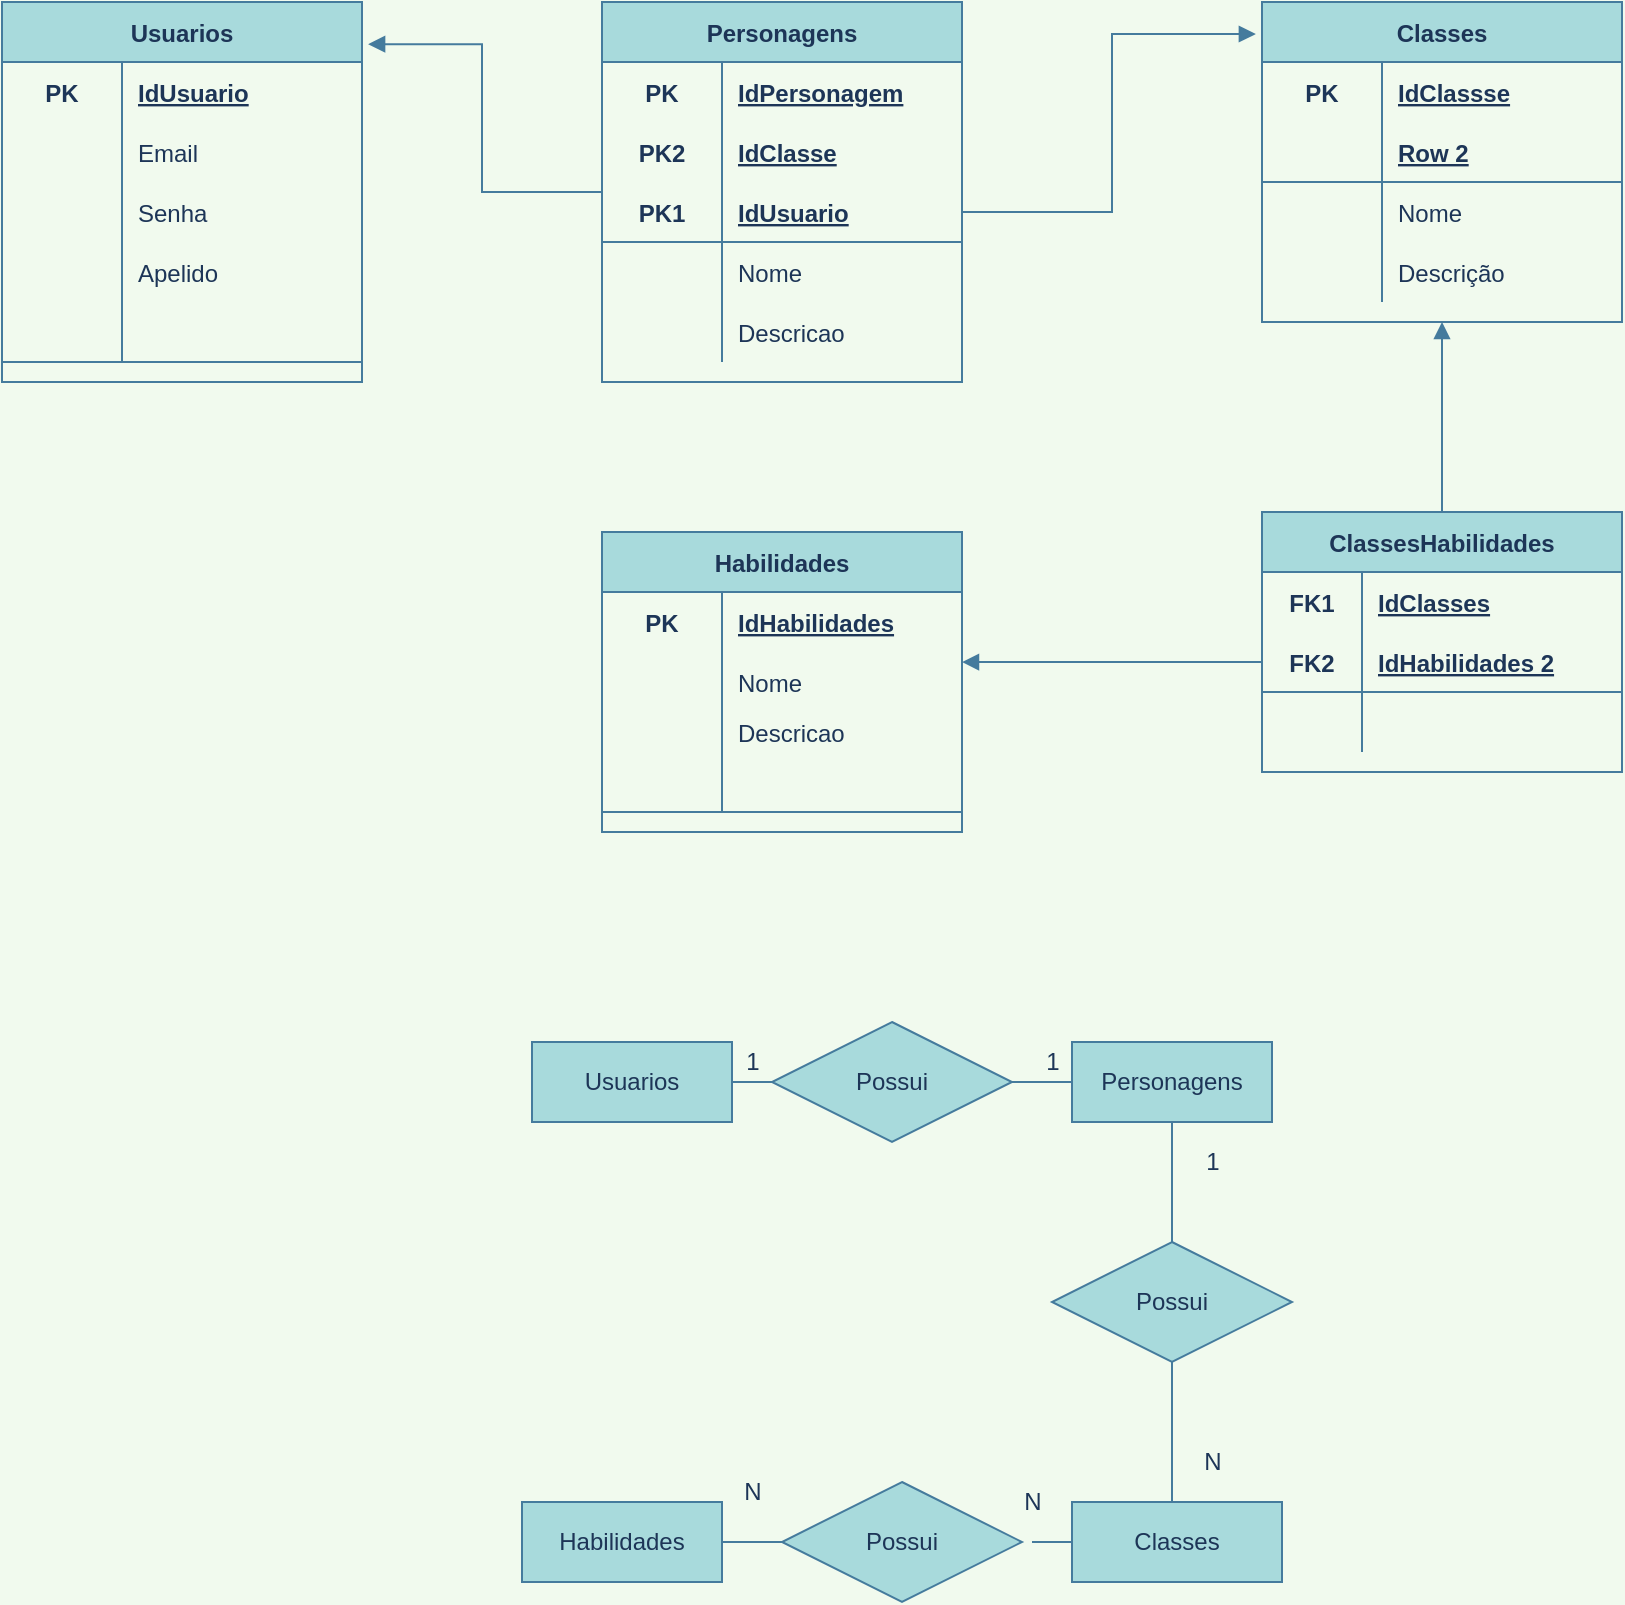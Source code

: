 <mxfile version="20.2.3" type="github">
  <diagram id="zzrO3UQaVjI2H6yLSVNv" name="Página-1">
    <mxGraphModel dx="3303" dy="10278" grid="1" gridSize="10" guides="1" tooltips="1" connect="1" arrows="1" fold="1" page="1" pageScale="1" pageWidth="827" pageHeight="1169" background="#F1FAEE" math="0" shadow="0">
      <root>
        <mxCell id="0" />
        <mxCell id="1" parent="0" />
        <mxCell id="WOsxEUsU1IN_KGfRlJ2I-1" value="Usuarios" style="shape=table;startSize=30;container=1;collapsible=1;childLayout=tableLayout;fixedRows=1;rowLines=0;fontStyle=1;align=center;resizeLast=1;fillColor=#A8DADC;strokeColor=#457B9D;fontColor=#1D3557;" vertex="1" parent="1">
          <mxGeometry x="-1330" y="-8450" width="180" height="190" as="geometry" />
        </mxCell>
        <mxCell id="WOsxEUsU1IN_KGfRlJ2I-2" value="" style="shape=tableRow;horizontal=0;startSize=0;swimlaneHead=0;swimlaneBody=0;fillColor=none;collapsible=0;dropTarget=0;points=[[0,0.5],[1,0.5]];portConstraint=eastwest;top=0;left=0;right=0;bottom=0;strokeColor=#457B9D;fontColor=#1D3557;" vertex="1" parent="WOsxEUsU1IN_KGfRlJ2I-1">
          <mxGeometry y="30" width="180" height="30" as="geometry" />
        </mxCell>
        <mxCell id="WOsxEUsU1IN_KGfRlJ2I-3" value="PK" style="shape=partialRectangle;connectable=0;fillColor=none;top=0;left=0;bottom=0;right=0;fontStyle=1;overflow=hidden;strokeColor=#457B9D;fontColor=#1D3557;" vertex="1" parent="WOsxEUsU1IN_KGfRlJ2I-2">
          <mxGeometry width="60" height="30" as="geometry">
            <mxRectangle width="60" height="30" as="alternateBounds" />
          </mxGeometry>
        </mxCell>
        <mxCell id="WOsxEUsU1IN_KGfRlJ2I-4" value="IdUsuario" style="shape=partialRectangle;connectable=0;fillColor=none;top=0;left=0;bottom=0;right=0;align=left;spacingLeft=6;fontStyle=5;overflow=hidden;strokeColor=#457B9D;fontColor=#1D3557;" vertex="1" parent="WOsxEUsU1IN_KGfRlJ2I-2">
          <mxGeometry x="60" width="120" height="30" as="geometry">
            <mxRectangle width="120" height="30" as="alternateBounds" />
          </mxGeometry>
        </mxCell>
        <mxCell id="WOsxEUsU1IN_KGfRlJ2I-8" value="" style="shape=tableRow;horizontal=0;startSize=0;swimlaneHead=0;swimlaneBody=0;fillColor=none;collapsible=0;dropTarget=0;points=[[0,0.5],[1,0.5]];portConstraint=eastwest;top=0;left=0;right=0;bottom=0;strokeColor=#457B9D;fontColor=#1D3557;" vertex="1" parent="WOsxEUsU1IN_KGfRlJ2I-1">
          <mxGeometry y="60" width="180" height="30" as="geometry" />
        </mxCell>
        <mxCell id="WOsxEUsU1IN_KGfRlJ2I-9" value="" style="shape=partialRectangle;connectable=0;fillColor=none;top=0;left=0;bottom=0;right=0;editable=1;overflow=hidden;strokeColor=#457B9D;fontColor=#1D3557;" vertex="1" parent="WOsxEUsU1IN_KGfRlJ2I-8">
          <mxGeometry width="60" height="30" as="geometry">
            <mxRectangle width="60" height="30" as="alternateBounds" />
          </mxGeometry>
        </mxCell>
        <mxCell id="WOsxEUsU1IN_KGfRlJ2I-10" value="Email" style="shape=partialRectangle;connectable=0;fillColor=none;top=0;left=0;bottom=0;right=0;align=left;spacingLeft=6;overflow=hidden;strokeColor=#457B9D;fontColor=#1D3557;" vertex="1" parent="WOsxEUsU1IN_KGfRlJ2I-8">
          <mxGeometry x="60" width="120" height="30" as="geometry">
            <mxRectangle width="120" height="30" as="alternateBounds" />
          </mxGeometry>
        </mxCell>
        <mxCell id="WOsxEUsU1IN_KGfRlJ2I-11" value="" style="shape=tableRow;horizontal=0;startSize=0;swimlaneHead=0;swimlaneBody=0;fillColor=none;collapsible=0;dropTarget=0;points=[[0,0.5],[1,0.5]];portConstraint=eastwest;top=0;left=0;right=0;bottom=0;strokeColor=#457B9D;fontColor=#1D3557;" vertex="1" parent="WOsxEUsU1IN_KGfRlJ2I-1">
          <mxGeometry y="90" width="180" height="30" as="geometry" />
        </mxCell>
        <mxCell id="WOsxEUsU1IN_KGfRlJ2I-12" value="" style="shape=partialRectangle;connectable=0;fillColor=none;top=0;left=0;bottom=0;right=0;editable=1;overflow=hidden;strokeColor=#457B9D;fontColor=#1D3557;" vertex="1" parent="WOsxEUsU1IN_KGfRlJ2I-11">
          <mxGeometry width="60" height="30" as="geometry">
            <mxRectangle width="60" height="30" as="alternateBounds" />
          </mxGeometry>
        </mxCell>
        <mxCell id="WOsxEUsU1IN_KGfRlJ2I-13" value="Senha" style="shape=partialRectangle;connectable=0;fillColor=none;top=0;left=0;bottom=0;right=0;align=left;spacingLeft=6;overflow=hidden;strokeColor=#457B9D;fontColor=#1D3557;" vertex="1" parent="WOsxEUsU1IN_KGfRlJ2I-11">
          <mxGeometry x="60" width="120" height="30" as="geometry">
            <mxRectangle width="120" height="30" as="alternateBounds" />
          </mxGeometry>
        </mxCell>
        <mxCell id="WOsxEUsU1IN_KGfRlJ2I-27" value="" style="shape=tableRow;horizontal=0;startSize=0;swimlaneHead=0;swimlaneBody=0;fillColor=none;collapsible=0;dropTarget=0;points=[[0,0.5],[1,0.5]];portConstraint=eastwest;top=0;left=0;right=0;bottom=0;strokeColor=#457B9D;fontColor=#1D3557;" vertex="1" parent="WOsxEUsU1IN_KGfRlJ2I-1">
          <mxGeometry y="120" width="180" height="30" as="geometry" />
        </mxCell>
        <mxCell id="WOsxEUsU1IN_KGfRlJ2I-28" value="" style="shape=partialRectangle;connectable=0;fillColor=none;top=0;left=0;bottom=0;right=0;editable=1;overflow=hidden;strokeColor=#457B9D;fontColor=#1D3557;" vertex="1" parent="WOsxEUsU1IN_KGfRlJ2I-27">
          <mxGeometry width="60" height="30" as="geometry">
            <mxRectangle width="60" height="30" as="alternateBounds" />
          </mxGeometry>
        </mxCell>
        <mxCell id="WOsxEUsU1IN_KGfRlJ2I-29" value="Apelido" style="shape=partialRectangle;connectable=0;fillColor=none;top=0;left=0;bottom=0;right=0;align=left;spacingLeft=6;overflow=hidden;strokeColor=#457B9D;fontColor=#1D3557;" vertex="1" parent="WOsxEUsU1IN_KGfRlJ2I-27">
          <mxGeometry x="60" width="120" height="30" as="geometry">
            <mxRectangle width="120" height="30" as="alternateBounds" />
          </mxGeometry>
        </mxCell>
        <mxCell id="WOsxEUsU1IN_KGfRlJ2I-5" value="" style="shape=tableRow;horizontal=0;startSize=0;swimlaneHead=0;swimlaneBody=0;fillColor=none;collapsible=0;dropTarget=0;points=[[0,0.5],[1,0.5]];portConstraint=eastwest;top=0;left=0;right=0;bottom=1;strokeColor=#457B9D;fontColor=#1D3557;" vertex="1" parent="WOsxEUsU1IN_KGfRlJ2I-1">
          <mxGeometry y="150" width="180" height="30" as="geometry" />
        </mxCell>
        <mxCell id="WOsxEUsU1IN_KGfRlJ2I-6" value="" style="shape=partialRectangle;connectable=0;fillColor=none;top=0;left=0;bottom=0;right=0;fontStyle=1;overflow=hidden;strokeColor=#457B9D;fontColor=#1D3557;" vertex="1" parent="WOsxEUsU1IN_KGfRlJ2I-5">
          <mxGeometry width="60" height="30" as="geometry">
            <mxRectangle width="60" height="30" as="alternateBounds" />
          </mxGeometry>
        </mxCell>
        <mxCell id="WOsxEUsU1IN_KGfRlJ2I-7" value="" style="shape=partialRectangle;connectable=0;fillColor=none;top=0;left=0;bottom=0;right=0;align=left;spacingLeft=6;fontStyle=5;overflow=hidden;strokeColor=#457B9D;fontColor=#1D3557;" vertex="1" parent="WOsxEUsU1IN_KGfRlJ2I-5">
          <mxGeometry x="60" width="120" height="30" as="geometry">
            <mxRectangle width="120" height="30" as="alternateBounds" />
          </mxGeometry>
        </mxCell>
        <mxCell id="WOsxEUsU1IN_KGfRlJ2I-119" style="edgeStyle=orthogonalEdgeStyle;rounded=0;orthogonalLoop=1;jettySize=auto;html=1;entryX=1.017;entryY=0.111;entryDx=0;entryDy=0;entryPerimeter=0;endArrow=block;endFill=1;labelBackgroundColor=#F1FAEE;strokeColor=#457B9D;fontColor=#1D3557;" edge="1" parent="1" source="WOsxEUsU1IN_KGfRlJ2I-14" target="WOsxEUsU1IN_KGfRlJ2I-1">
          <mxGeometry relative="1" as="geometry" />
        </mxCell>
        <mxCell id="WOsxEUsU1IN_KGfRlJ2I-14" value="Personagens" style="shape=table;startSize=30;container=1;collapsible=1;childLayout=tableLayout;fixedRows=1;rowLines=0;fontStyle=1;align=center;resizeLast=1;fillColor=#A8DADC;strokeColor=#457B9D;fontColor=#1D3557;" vertex="1" parent="1">
          <mxGeometry x="-1030" y="-8450" width="180" height="190" as="geometry" />
        </mxCell>
        <mxCell id="WOsxEUsU1IN_KGfRlJ2I-15" value="" style="shape=tableRow;horizontal=0;startSize=0;swimlaneHead=0;swimlaneBody=0;fillColor=none;collapsible=0;dropTarget=0;points=[[0,0.5],[1,0.5]];portConstraint=eastwest;top=0;left=0;right=0;bottom=0;strokeColor=#457B9D;fontColor=#1D3557;" vertex="1" parent="WOsxEUsU1IN_KGfRlJ2I-14">
          <mxGeometry y="30" width="180" height="30" as="geometry" />
        </mxCell>
        <mxCell id="WOsxEUsU1IN_KGfRlJ2I-16" value="PK" style="shape=partialRectangle;connectable=0;fillColor=none;top=0;left=0;bottom=0;right=0;fontStyle=1;overflow=hidden;strokeColor=#457B9D;fontColor=#1D3557;" vertex="1" parent="WOsxEUsU1IN_KGfRlJ2I-15">
          <mxGeometry width="60" height="30" as="geometry">
            <mxRectangle width="60" height="30" as="alternateBounds" />
          </mxGeometry>
        </mxCell>
        <mxCell id="WOsxEUsU1IN_KGfRlJ2I-17" value="IdPersonagem" style="shape=partialRectangle;connectable=0;fillColor=none;top=0;left=0;bottom=0;right=0;align=left;spacingLeft=6;fontStyle=5;overflow=hidden;strokeColor=#457B9D;fontColor=#1D3557;" vertex="1" parent="WOsxEUsU1IN_KGfRlJ2I-15">
          <mxGeometry x="60" width="120" height="30" as="geometry">
            <mxRectangle width="120" height="30" as="alternateBounds" />
          </mxGeometry>
        </mxCell>
        <mxCell id="WOsxEUsU1IN_KGfRlJ2I-80" value="" style="shape=tableRow;horizontal=0;startSize=0;swimlaneHead=0;swimlaneBody=0;fillColor=none;collapsible=0;dropTarget=0;points=[[0,0.5],[1,0.5]];portConstraint=eastwest;top=0;left=0;right=0;bottom=0;strokeColor=#457B9D;fontColor=#1D3557;" vertex="1" parent="WOsxEUsU1IN_KGfRlJ2I-14">
          <mxGeometry y="60" width="180" height="30" as="geometry" />
        </mxCell>
        <mxCell id="WOsxEUsU1IN_KGfRlJ2I-81" value="PK2" style="shape=partialRectangle;connectable=0;fillColor=none;top=0;left=0;bottom=0;right=0;fontStyle=1;overflow=hidden;strokeColor=#457B9D;fontColor=#1D3557;" vertex="1" parent="WOsxEUsU1IN_KGfRlJ2I-80">
          <mxGeometry width="60" height="30" as="geometry">
            <mxRectangle width="60" height="30" as="alternateBounds" />
          </mxGeometry>
        </mxCell>
        <mxCell id="WOsxEUsU1IN_KGfRlJ2I-82" value="IdClasse" style="shape=partialRectangle;connectable=0;fillColor=none;top=0;left=0;bottom=0;right=0;align=left;spacingLeft=6;fontStyle=5;overflow=hidden;strokeColor=#457B9D;fontColor=#1D3557;" vertex="1" parent="WOsxEUsU1IN_KGfRlJ2I-80">
          <mxGeometry x="60" width="120" height="30" as="geometry">
            <mxRectangle width="120" height="30" as="alternateBounds" />
          </mxGeometry>
        </mxCell>
        <mxCell id="WOsxEUsU1IN_KGfRlJ2I-18" value="" style="shape=tableRow;horizontal=0;startSize=0;swimlaneHead=0;swimlaneBody=0;fillColor=none;collapsible=0;dropTarget=0;points=[[0,0.5],[1,0.5]];portConstraint=eastwest;top=0;left=0;right=0;bottom=1;strokeColor=#457B9D;fontColor=#1D3557;" vertex="1" parent="WOsxEUsU1IN_KGfRlJ2I-14">
          <mxGeometry y="90" width="180" height="30" as="geometry" />
        </mxCell>
        <mxCell id="WOsxEUsU1IN_KGfRlJ2I-19" value="PK1" style="shape=partialRectangle;connectable=0;fillColor=none;top=0;left=0;bottom=0;right=0;fontStyle=1;overflow=hidden;strokeColor=#457B9D;fontColor=#1D3557;" vertex="1" parent="WOsxEUsU1IN_KGfRlJ2I-18">
          <mxGeometry width="60" height="30" as="geometry">
            <mxRectangle width="60" height="30" as="alternateBounds" />
          </mxGeometry>
        </mxCell>
        <mxCell id="WOsxEUsU1IN_KGfRlJ2I-20" value="IdUsuario" style="shape=partialRectangle;connectable=0;fillColor=none;top=0;left=0;bottom=0;right=0;align=left;spacingLeft=6;fontStyle=5;overflow=hidden;strokeColor=#457B9D;fontColor=#1D3557;" vertex="1" parent="WOsxEUsU1IN_KGfRlJ2I-18">
          <mxGeometry x="60" width="120" height="30" as="geometry">
            <mxRectangle width="120" height="30" as="alternateBounds" />
          </mxGeometry>
        </mxCell>
        <mxCell id="WOsxEUsU1IN_KGfRlJ2I-21" value="" style="shape=tableRow;horizontal=0;startSize=0;swimlaneHead=0;swimlaneBody=0;fillColor=none;collapsible=0;dropTarget=0;points=[[0,0.5],[1,0.5]];portConstraint=eastwest;top=0;left=0;right=0;bottom=0;strokeColor=#457B9D;fontColor=#1D3557;" vertex="1" parent="WOsxEUsU1IN_KGfRlJ2I-14">
          <mxGeometry y="120" width="180" height="30" as="geometry" />
        </mxCell>
        <mxCell id="WOsxEUsU1IN_KGfRlJ2I-22" value="" style="shape=partialRectangle;connectable=0;fillColor=none;top=0;left=0;bottom=0;right=0;editable=1;overflow=hidden;strokeColor=#457B9D;fontColor=#1D3557;" vertex="1" parent="WOsxEUsU1IN_KGfRlJ2I-21">
          <mxGeometry width="60" height="30" as="geometry">
            <mxRectangle width="60" height="30" as="alternateBounds" />
          </mxGeometry>
        </mxCell>
        <mxCell id="WOsxEUsU1IN_KGfRlJ2I-23" value="Nome" style="shape=partialRectangle;connectable=0;fillColor=none;top=0;left=0;bottom=0;right=0;align=left;spacingLeft=6;overflow=hidden;strokeColor=#457B9D;fontColor=#1D3557;" vertex="1" parent="WOsxEUsU1IN_KGfRlJ2I-21">
          <mxGeometry x="60" width="120" height="30" as="geometry">
            <mxRectangle width="120" height="30" as="alternateBounds" />
          </mxGeometry>
        </mxCell>
        <mxCell id="WOsxEUsU1IN_KGfRlJ2I-24" value="" style="shape=tableRow;horizontal=0;startSize=0;swimlaneHead=0;swimlaneBody=0;fillColor=none;collapsible=0;dropTarget=0;points=[[0,0.5],[1,0.5]];portConstraint=eastwest;top=0;left=0;right=0;bottom=0;strokeColor=#457B9D;fontColor=#1D3557;" vertex="1" parent="WOsxEUsU1IN_KGfRlJ2I-14">
          <mxGeometry y="150" width="180" height="30" as="geometry" />
        </mxCell>
        <mxCell id="WOsxEUsU1IN_KGfRlJ2I-25" value="" style="shape=partialRectangle;connectable=0;fillColor=none;top=0;left=0;bottom=0;right=0;editable=1;overflow=hidden;strokeColor=#457B9D;fontColor=#1D3557;" vertex="1" parent="WOsxEUsU1IN_KGfRlJ2I-24">
          <mxGeometry width="60" height="30" as="geometry">
            <mxRectangle width="60" height="30" as="alternateBounds" />
          </mxGeometry>
        </mxCell>
        <mxCell id="WOsxEUsU1IN_KGfRlJ2I-26" value="Descricao" style="shape=partialRectangle;connectable=0;fillColor=none;top=0;left=0;bottom=0;right=0;align=left;spacingLeft=6;overflow=hidden;strokeColor=#457B9D;fontColor=#1D3557;" vertex="1" parent="WOsxEUsU1IN_KGfRlJ2I-24">
          <mxGeometry x="60" width="120" height="30" as="geometry">
            <mxRectangle width="120" height="30" as="alternateBounds" />
          </mxGeometry>
        </mxCell>
        <mxCell id="WOsxEUsU1IN_KGfRlJ2I-30" value="Classes" style="shape=table;startSize=30;container=1;collapsible=1;childLayout=tableLayout;fixedRows=1;rowLines=0;fontStyle=1;align=center;resizeLast=1;fillColor=#A8DADC;strokeColor=#457B9D;fontColor=#1D3557;" vertex="1" parent="1">
          <mxGeometry x="-700" y="-8450" width="180" height="160" as="geometry" />
        </mxCell>
        <mxCell id="WOsxEUsU1IN_KGfRlJ2I-31" value="" style="shape=tableRow;horizontal=0;startSize=0;swimlaneHead=0;swimlaneBody=0;fillColor=none;collapsible=0;dropTarget=0;points=[[0,0.5],[1,0.5]];portConstraint=eastwest;top=0;left=0;right=0;bottom=0;strokeColor=#457B9D;fontColor=#1D3557;" vertex="1" parent="WOsxEUsU1IN_KGfRlJ2I-30">
          <mxGeometry y="30" width="180" height="30" as="geometry" />
        </mxCell>
        <mxCell id="WOsxEUsU1IN_KGfRlJ2I-32" value="PK" style="shape=partialRectangle;connectable=0;fillColor=none;top=0;left=0;bottom=0;right=0;fontStyle=1;overflow=hidden;strokeColor=#457B9D;fontColor=#1D3557;" vertex="1" parent="WOsxEUsU1IN_KGfRlJ2I-31">
          <mxGeometry width="60" height="30" as="geometry">
            <mxRectangle width="60" height="30" as="alternateBounds" />
          </mxGeometry>
        </mxCell>
        <mxCell id="WOsxEUsU1IN_KGfRlJ2I-33" value="IdClassse" style="shape=partialRectangle;connectable=0;fillColor=none;top=0;left=0;bottom=0;right=0;align=left;spacingLeft=6;fontStyle=5;overflow=hidden;strokeColor=#457B9D;fontColor=#1D3557;" vertex="1" parent="WOsxEUsU1IN_KGfRlJ2I-31">
          <mxGeometry x="60" width="120" height="30" as="geometry">
            <mxRectangle width="120" height="30" as="alternateBounds" />
          </mxGeometry>
        </mxCell>
        <mxCell id="WOsxEUsU1IN_KGfRlJ2I-34" value="" style="shape=tableRow;horizontal=0;startSize=0;swimlaneHead=0;swimlaneBody=0;fillColor=none;collapsible=0;dropTarget=0;points=[[0,0.5],[1,0.5]];portConstraint=eastwest;top=0;left=0;right=0;bottom=1;strokeColor=#457B9D;fontColor=#1D3557;" vertex="1" parent="WOsxEUsU1IN_KGfRlJ2I-30">
          <mxGeometry y="60" width="180" height="30" as="geometry" />
        </mxCell>
        <mxCell id="WOsxEUsU1IN_KGfRlJ2I-35" value="" style="shape=partialRectangle;connectable=0;fillColor=none;top=0;left=0;bottom=0;right=0;fontStyle=1;overflow=hidden;strokeColor=#457B9D;fontColor=#1D3557;" vertex="1" parent="WOsxEUsU1IN_KGfRlJ2I-34">
          <mxGeometry width="60" height="30" as="geometry">
            <mxRectangle width="60" height="30" as="alternateBounds" />
          </mxGeometry>
        </mxCell>
        <mxCell id="WOsxEUsU1IN_KGfRlJ2I-36" value="Row 2" style="shape=partialRectangle;connectable=0;fillColor=none;top=0;left=0;bottom=0;right=0;align=left;spacingLeft=6;fontStyle=5;overflow=hidden;strokeColor=#457B9D;fontColor=#1D3557;" vertex="1" parent="WOsxEUsU1IN_KGfRlJ2I-34">
          <mxGeometry x="60" width="120" height="30" as="geometry">
            <mxRectangle width="120" height="30" as="alternateBounds" />
          </mxGeometry>
        </mxCell>
        <mxCell id="WOsxEUsU1IN_KGfRlJ2I-37" value="" style="shape=tableRow;horizontal=0;startSize=0;swimlaneHead=0;swimlaneBody=0;fillColor=none;collapsible=0;dropTarget=0;points=[[0,0.5],[1,0.5]];portConstraint=eastwest;top=0;left=0;right=0;bottom=0;strokeColor=#457B9D;fontColor=#1D3557;" vertex="1" parent="WOsxEUsU1IN_KGfRlJ2I-30">
          <mxGeometry y="90" width="180" height="30" as="geometry" />
        </mxCell>
        <mxCell id="WOsxEUsU1IN_KGfRlJ2I-38" value="" style="shape=partialRectangle;connectable=0;fillColor=none;top=0;left=0;bottom=0;right=0;editable=1;overflow=hidden;strokeColor=#457B9D;fontColor=#1D3557;" vertex="1" parent="WOsxEUsU1IN_KGfRlJ2I-37">
          <mxGeometry width="60" height="30" as="geometry">
            <mxRectangle width="60" height="30" as="alternateBounds" />
          </mxGeometry>
        </mxCell>
        <mxCell id="WOsxEUsU1IN_KGfRlJ2I-39" value="Nome" style="shape=partialRectangle;connectable=0;fillColor=none;top=0;left=0;bottom=0;right=0;align=left;spacingLeft=6;overflow=hidden;strokeColor=#457B9D;fontColor=#1D3557;" vertex="1" parent="WOsxEUsU1IN_KGfRlJ2I-37">
          <mxGeometry x="60" width="120" height="30" as="geometry">
            <mxRectangle width="120" height="30" as="alternateBounds" />
          </mxGeometry>
        </mxCell>
        <mxCell id="WOsxEUsU1IN_KGfRlJ2I-40" value="" style="shape=tableRow;horizontal=0;startSize=0;swimlaneHead=0;swimlaneBody=0;fillColor=none;collapsible=0;dropTarget=0;points=[[0,0.5],[1,0.5]];portConstraint=eastwest;top=0;left=0;right=0;bottom=0;strokeColor=#457B9D;fontColor=#1D3557;" vertex="1" parent="WOsxEUsU1IN_KGfRlJ2I-30">
          <mxGeometry y="120" width="180" height="30" as="geometry" />
        </mxCell>
        <mxCell id="WOsxEUsU1IN_KGfRlJ2I-41" value="" style="shape=partialRectangle;connectable=0;fillColor=none;top=0;left=0;bottom=0;right=0;editable=1;overflow=hidden;strokeColor=#457B9D;fontColor=#1D3557;" vertex="1" parent="WOsxEUsU1IN_KGfRlJ2I-40">
          <mxGeometry width="60" height="30" as="geometry">
            <mxRectangle width="60" height="30" as="alternateBounds" />
          </mxGeometry>
        </mxCell>
        <mxCell id="WOsxEUsU1IN_KGfRlJ2I-42" value="Descrição" style="shape=partialRectangle;connectable=0;fillColor=none;top=0;left=0;bottom=0;right=0;align=left;spacingLeft=6;overflow=hidden;strokeColor=#457B9D;fontColor=#1D3557;" vertex="1" parent="WOsxEUsU1IN_KGfRlJ2I-40">
          <mxGeometry x="60" width="120" height="30" as="geometry">
            <mxRectangle width="120" height="30" as="alternateBounds" />
          </mxGeometry>
        </mxCell>
        <mxCell id="WOsxEUsU1IN_KGfRlJ2I-43" value="Habilidades" style="shape=table;startSize=30;container=1;collapsible=1;childLayout=tableLayout;fixedRows=1;rowLines=0;fontStyle=1;align=center;resizeLast=1;fillColor=#A8DADC;strokeColor=#457B9D;fontColor=#1D3557;" vertex="1" parent="1">
          <mxGeometry x="-1030" y="-8185" width="180" height="150" as="geometry" />
        </mxCell>
        <mxCell id="WOsxEUsU1IN_KGfRlJ2I-44" value="" style="shape=tableRow;horizontal=0;startSize=0;swimlaneHead=0;swimlaneBody=0;fillColor=none;collapsible=0;dropTarget=0;points=[[0,0.5],[1,0.5]];portConstraint=eastwest;top=0;left=0;right=0;bottom=0;strokeColor=#457B9D;fontColor=#1D3557;" vertex="1" parent="WOsxEUsU1IN_KGfRlJ2I-43">
          <mxGeometry y="30" width="180" height="30" as="geometry" />
        </mxCell>
        <mxCell id="WOsxEUsU1IN_KGfRlJ2I-45" value="PK" style="shape=partialRectangle;connectable=0;fillColor=none;top=0;left=0;bottom=0;right=0;fontStyle=1;overflow=hidden;strokeColor=#457B9D;fontColor=#1D3557;" vertex="1" parent="WOsxEUsU1IN_KGfRlJ2I-44">
          <mxGeometry width="60" height="30" as="geometry">
            <mxRectangle width="60" height="30" as="alternateBounds" />
          </mxGeometry>
        </mxCell>
        <mxCell id="WOsxEUsU1IN_KGfRlJ2I-46" value="IdHabilidades" style="shape=partialRectangle;connectable=0;fillColor=none;top=0;left=0;bottom=0;right=0;align=left;spacingLeft=6;fontStyle=5;overflow=hidden;strokeColor=#457B9D;fontColor=#1D3557;" vertex="1" parent="WOsxEUsU1IN_KGfRlJ2I-44">
          <mxGeometry x="60" width="120" height="30" as="geometry">
            <mxRectangle width="120" height="30" as="alternateBounds" />
          </mxGeometry>
        </mxCell>
        <mxCell id="WOsxEUsU1IN_KGfRlJ2I-53" value="" style="shape=tableRow;horizontal=0;startSize=0;swimlaneHead=0;swimlaneBody=0;fillColor=none;collapsible=0;dropTarget=0;points=[[0,0.5],[1,0.5]];portConstraint=eastwest;top=0;left=0;right=0;bottom=0;strokeColor=#457B9D;fontColor=#1D3557;" vertex="1" parent="WOsxEUsU1IN_KGfRlJ2I-43">
          <mxGeometry y="60" width="180" height="30" as="geometry" />
        </mxCell>
        <mxCell id="WOsxEUsU1IN_KGfRlJ2I-54" value="" style="shape=partialRectangle;connectable=0;fillColor=none;top=0;left=0;bottom=0;right=0;editable=1;overflow=hidden;strokeColor=#457B9D;fontColor=#1D3557;" vertex="1" parent="WOsxEUsU1IN_KGfRlJ2I-53">
          <mxGeometry width="60" height="30" as="geometry">
            <mxRectangle width="60" height="30" as="alternateBounds" />
          </mxGeometry>
        </mxCell>
        <mxCell id="WOsxEUsU1IN_KGfRlJ2I-55" value="Nome" style="shape=partialRectangle;connectable=0;fillColor=none;top=0;left=0;bottom=0;right=0;align=left;spacingLeft=6;overflow=hidden;strokeColor=#457B9D;fontColor=#1D3557;" vertex="1" parent="WOsxEUsU1IN_KGfRlJ2I-53">
          <mxGeometry x="60" width="120" height="30" as="geometry">
            <mxRectangle width="120" height="30" as="alternateBounds" />
          </mxGeometry>
        </mxCell>
        <mxCell id="WOsxEUsU1IN_KGfRlJ2I-50" value="" style="shape=tableRow;horizontal=0;startSize=0;swimlaneHead=0;swimlaneBody=0;fillColor=none;collapsible=0;dropTarget=0;points=[[0,0.5],[1,0.5]];portConstraint=eastwest;top=0;left=0;right=0;bottom=0;strokeColor=#457B9D;fontColor=#1D3557;" vertex="1" parent="WOsxEUsU1IN_KGfRlJ2I-43">
          <mxGeometry y="90" width="180" height="20" as="geometry" />
        </mxCell>
        <mxCell id="WOsxEUsU1IN_KGfRlJ2I-51" value="" style="shape=partialRectangle;connectable=0;fillColor=none;top=0;left=0;bottom=0;right=0;editable=1;overflow=hidden;strokeColor=#457B9D;fontColor=#1D3557;" vertex="1" parent="WOsxEUsU1IN_KGfRlJ2I-50">
          <mxGeometry width="60" height="20" as="geometry">
            <mxRectangle width="60" height="20" as="alternateBounds" />
          </mxGeometry>
        </mxCell>
        <mxCell id="WOsxEUsU1IN_KGfRlJ2I-52" value="Descricao" style="shape=partialRectangle;connectable=0;fillColor=none;top=0;left=0;bottom=0;right=0;align=left;spacingLeft=6;overflow=hidden;strokeColor=#457B9D;fontColor=#1D3557;" vertex="1" parent="WOsxEUsU1IN_KGfRlJ2I-50">
          <mxGeometry x="60" width="120" height="20" as="geometry">
            <mxRectangle width="120" height="20" as="alternateBounds" />
          </mxGeometry>
        </mxCell>
        <mxCell id="WOsxEUsU1IN_KGfRlJ2I-47" value="" style="shape=tableRow;horizontal=0;startSize=0;swimlaneHead=0;swimlaneBody=0;fillColor=none;collapsible=0;dropTarget=0;points=[[0,0.5],[1,0.5]];portConstraint=eastwest;top=0;left=0;right=0;bottom=1;strokeColor=#457B9D;fontColor=#1D3557;" vertex="1" parent="WOsxEUsU1IN_KGfRlJ2I-43">
          <mxGeometry y="110" width="180" height="30" as="geometry" />
        </mxCell>
        <mxCell id="WOsxEUsU1IN_KGfRlJ2I-48" value="" style="shape=partialRectangle;connectable=0;fillColor=none;top=0;left=0;bottom=0;right=0;fontStyle=1;overflow=hidden;strokeColor=#457B9D;fontColor=#1D3557;" vertex="1" parent="WOsxEUsU1IN_KGfRlJ2I-47">
          <mxGeometry width="60" height="30" as="geometry">
            <mxRectangle width="60" height="30" as="alternateBounds" />
          </mxGeometry>
        </mxCell>
        <mxCell id="WOsxEUsU1IN_KGfRlJ2I-49" value="" style="shape=partialRectangle;connectable=0;fillColor=none;top=0;left=0;bottom=0;right=0;align=left;spacingLeft=6;fontStyle=5;overflow=hidden;strokeColor=#457B9D;fontColor=#1D3557;" vertex="1" parent="WOsxEUsU1IN_KGfRlJ2I-47">
          <mxGeometry x="60" width="120" height="30" as="geometry">
            <mxRectangle width="120" height="30" as="alternateBounds" />
          </mxGeometry>
        </mxCell>
        <mxCell id="WOsxEUsU1IN_KGfRlJ2I-91" style="edgeStyle=orthogonalEdgeStyle;rounded=0;orthogonalLoop=1;jettySize=auto;html=1;endArrow=none;endFill=0;labelBackgroundColor=#F1FAEE;strokeColor=#457B9D;fontColor=#1D3557;" edge="1" parent="1" source="WOsxEUsU1IN_KGfRlJ2I-56">
          <mxGeometry relative="1" as="geometry">
            <mxPoint x="-815" y="-7680" as="targetPoint" />
          </mxGeometry>
        </mxCell>
        <mxCell id="WOsxEUsU1IN_KGfRlJ2I-56" value="Classes" style="whiteSpace=wrap;html=1;align=center;fillColor=#A8DADC;strokeColor=#457B9D;fontColor=#1D3557;" vertex="1" parent="1">
          <mxGeometry x="-795" y="-7700" width="105" height="40" as="geometry" />
        </mxCell>
        <mxCell id="WOsxEUsU1IN_KGfRlJ2I-90" value="" style="edgeStyle=orthogonalEdgeStyle;rounded=0;orthogonalLoop=1;jettySize=auto;html=1;endArrow=none;endFill=0;labelBackgroundColor=#F1FAEE;strokeColor=#457B9D;fontColor=#1D3557;" edge="1" parent="1" source="WOsxEUsU1IN_KGfRlJ2I-57" target="WOsxEUsU1IN_KGfRlJ2I-88">
          <mxGeometry relative="1" as="geometry">
            <Array as="points">
              <mxPoint x="-955" y="-7680" />
              <mxPoint x="-955" y="-7680" />
            </Array>
          </mxGeometry>
        </mxCell>
        <mxCell id="WOsxEUsU1IN_KGfRlJ2I-57" value="Habilidades" style="whiteSpace=wrap;html=1;align=center;fillColor=#A8DADC;strokeColor=#457B9D;fontColor=#1D3557;" vertex="1" parent="1">
          <mxGeometry x="-1070" y="-7700" width="100" height="40" as="geometry" />
        </mxCell>
        <mxCell id="WOsxEUsU1IN_KGfRlJ2I-84" style="edgeStyle=orthogonalEdgeStyle;rounded=0;orthogonalLoop=1;jettySize=auto;html=1;entryX=0.5;entryY=0;entryDx=0;entryDy=0;endArrow=none;endFill=0;labelBackgroundColor=#F1FAEE;strokeColor=#457B9D;fontColor=#1D3557;" edge="1" parent="1" source="WOsxEUsU1IN_KGfRlJ2I-58" target="WOsxEUsU1IN_KGfRlJ2I-69">
          <mxGeometry relative="1" as="geometry" />
        </mxCell>
        <mxCell id="WOsxEUsU1IN_KGfRlJ2I-58" value="Personagens" style="whiteSpace=wrap;html=1;align=center;fillColor=#A8DADC;strokeColor=#457B9D;fontColor=#1D3557;" vertex="1" parent="1">
          <mxGeometry x="-795" y="-7930" width="100" height="40" as="geometry" />
        </mxCell>
        <mxCell id="WOsxEUsU1IN_KGfRlJ2I-64" value="" style="edgeStyle=orthogonalEdgeStyle;rounded=0;orthogonalLoop=1;jettySize=auto;html=1;endArrow=none;endFill=0;labelBackgroundColor=#F1FAEE;strokeColor=#457B9D;fontColor=#1D3557;" edge="1" parent="1" source="WOsxEUsU1IN_KGfRlJ2I-59" target="WOsxEUsU1IN_KGfRlJ2I-61">
          <mxGeometry relative="1" as="geometry" />
        </mxCell>
        <mxCell id="WOsxEUsU1IN_KGfRlJ2I-59" value="Usuarios" style="whiteSpace=wrap;html=1;align=center;fillColor=#A8DADC;strokeColor=#457B9D;fontColor=#1D3557;" vertex="1" parent="1">
          <mxGeometry x="-1065" y="-7930" width="100" height="40" as="geometry" />
        </mxCell>
        <mxCell id="WOsxEUsU1IN_KGfRlJ2I-66" style="edgeStyle=orthogonalEdgeStyle;rounded=0;orthogonalLoop=1;jettySize=auto;html=1;exitX=1;exitY=0.5;exitDx=0;exitDy=0;endArrow=none;endFill=0;labelBackgroundColor=#F1FAEE;strokeColor=#457B9D;fontColor=#1D3557;" edge="1" parent="1" source="WOsxEUsU1IN_KGfRlJ2I-61" target="WOsxEUsU1IN_KGfRlJ2I-58">
          <mxGeometry relative="1" as="geometry" />
        </mxCell>
        <mxCell id="WOsxEUsU1IN_KGfRlJ2I-61" value="Possui" style="shape=rhombus;perimeter=rhombusPerimeter;whiteSpace=wrap;html=1;align=center;fillColor=#A8DADC;strokeColor=#457B9D;fontColor=#1D3557;" vertex="1" parent="1">
          <mxGeometry x="-945" y="-7940" width="120" height="60" as="geometry" />
        </mxCell>
        <mxCell id="WOsxEUsU1IN_KGfRlJ2I-67" value="1" style="text;html=1;align=center;verticalAlign=middle;resizable=0;points=[];autosize=1;strokeColor=none;fillColor=none;fontColor=#1D3557;" vertex="1" parent="1">
          <mxGeometry x="-970" y="-7935" width="30" height="30" as="geometry" />
        </mxCell>
        <mxCell id="WOsxEUsU1IN_KGfRlJ2I-68" value="1" style="text;html=1;align=center;verticalAlign=middle;resizable=0;points=[];autosize=1;strokeColor=none;fillColor=none;fontColor=#1D3557;" vertex="1" parent="1">
          <mxGeometry x="-820" y="-7935" width="30" height="30" as="geometry" />
        </mxCell>
        <mxCell id="WOsxEUsU1IN_KGfRlJ2I-85" value="" style="edgeStyle=orthogonalEdgeStyle;rounded=0;orthogonalLoop=1;jettySize=auto;html=1;endArrow=none;endFill=0;labelBackgroundColor=#F1FAEE;strokeColor=#457B9D;fontColor=#1D3557;" edge="1" parent="1" source="WOsxEUsU1IN_KGfRlJ2I-69" target="WOsxEUsU1IN_KGfRlJ2I-56">
          <mxGeometry relative="1" as="geometry">
            <Array as="points">
              <mxPoint x="-745" y="-7710" />
              <mxPoint x="-745" y="-7710" />
            </Array>
          </mxGeometry>
        </mxCell>
        <mxCell id="WOsxEUsU1IN_KGfRlJ2I-69" value="Possui" style="shape=rhombus;perimeter=rhombusPerimeter;whiteSpace=wrap;html=1;align=center;fillColor=#A8DADC;strokeColor=#457B9D;fontColor=#1D3557;" vertex="1" parent="1">
          <mxGeometry x="-805" y="-7830" width="120" height="60" as="geometry" />
        </mxCell>
        <mxCell id="WOsxEUsU1IN_KGfRlJ2I-86" value="1" style="text;html=1;align=center;verticalAlign=middle;resizable=0;points=[];autosize=1;strokeColor=none;fillColor=none;fontColor=#1D3557;" vertex="1" parent="1">
          <mxGeometry x="-740" y="-7885" width="30" height="30" as="geometry" />
        </mxCell>
        <mxCell id="WOsxEUsU1IN_KGfRlJ2I-87" value="N" style="text;html=1;align=center;verticalAlign=middle;resizable=0;points=[];autosize=1;strokeColor=none;fillColor=none;fontColor=#1D3557;" vertex="1" parent="1">
          <mxGeometry x="-740" y="-7735" width="30" height="30" as="geometry" />
        </mxCell>
        <mxCell id="WOsxEUsU1IN_KGfRlJ2I-88" value="Possui" style="shape=rhombus;perimeter=rhombusPerimeter;whiteSpace=wrap;html=1;align=center;fillColor=#A8DADC;strokeColor=#457B9D;fontColor=#1D3557;" vertex="1" parent="1">
          <mxGeometry x="-940" y="-7710" width="120" height="60" as="geometry" />
        </mxCell>
        <mxCell id="WOsxEUsU1IN_KGfRlJ2I-92" value="&lt;blockquote style=&quot;margin: 0 0 0 40px; border: none; padding: 0px;&quot;&gt;N&lt;/blockquote&gt;" style="text;html=1;align=center;verticalAlign=middle;resizable=0;points=[];autosize=1;strokeColor=none;fillColor=none;fontColor=#1D3557;" vertex="1" parent="1">
          <mxGeometry x="-1010" y="-7720" width="70" height="30" as="geometry" />
        </mxCell>
        <mxCell id="WOsxEUsU1IN_KGfRlJ2I-93" value="N" style="text;html=1;align=center;verticalAlign=middle;resizable=0;points=[];autosize=1;strokeColor=none;fillColor=none;fontColor=#1D3557;" vertex="1" parent="1">
          <mxGeometry x="-830" y="-7715" width="30" height="30" as="geometry" />
        </mxCell>
        <mxCell id="WOsxEUsU1IN_KGfRlJ2I-121" style="edgeStyle=orthogonalEdgeStyle;rounded=0;orthogonalLoop=1;jettySize=auto;html=1;entryX=0.5;entryY=1;entryDx=0;entryDy=0;endArrow=block;endFill=1;labelBackgroundColor=#F1FAEE;strokeColor=#457B9D;fontColor=#1D3557;" edge="1" parent="1" source="WOsxEUsU1IN_KGfRlJ2I-94" target="WOsxEUsU1IN_KGfRlJ2I-30">
          <mxGeometry relative="1" as="geometry" />
        </mxCell>
        <mxCell id="WOsxEUsU1IN_KGfRlJ2I-94" value="ClassesHabilidades" style="shape=table;startSize=30;container=1;collapsible=1;childLayout=tableLayout;fixedRows=1;rowLines=0;fontStyle=1;align=center;resizeLast=1;fillColor=#A8DADC;strokeColor=#457B9D;fontColor=#1D3557;" vertex="1" parent="1">
          <mxGeometry x="-700" y="-8195" width="180" height="130" as="geometry" />
        </mxCell>
        <mxCell id="WOsxEUsU1IN_KGfRlJ2I-95" value="" style="shape=tableRow;horizontal=0;startSize=0;swimlaneHead=0;swimlaneBody=0;fillColor=none;collapsible=0;dropTarget=0;points=[[0,0.5],[1,0.5]];portConstraint=eastwest;top=0;left=0;right=0;bottom=0;strokeColor=#457B9D;fontColor=#1D3557;" vertex="1" parent="WOsxEUsU1IN_KGfRlJ2I-94">
          <mxGeometry y="30" width="180" height="30" as="geometry" />
        </mxCell>
        <mxCell id="WOsxEUsU1IN_KGfRlJ2I-96" value="FK1" style="shape=partialRectangle;connectable=0;fillColor=none;top=0;left=0;bottom=0;right=0;fontStyle=1;overflow=hidden;strokeColor=#457B9D;fontColor=#1D3557;" vertex="1" parent="WOsxEUsU1IN_KGfRlJ2I-95">
          <mxGeometry width="50" height="30" as="geometry">
            <mxRectangle width="50" height="30" as="alternateBounds" />
          </mxGeometry>
        </mxCell>
        <mxCell id="WOsxEUsU1IN_KGfRlJ2I-97" value="IdClasses" style="shape=partialRectangle;connectable=0;fillColor=none;top=0;left=0;bottom=0;right=0;align=left;spacingLeft=6;fontStyle=5;overflow=hidden;strokeColor=#457B9D;fontColor=#1D3557;" vertex="1" parent="WOsxEUsU1IN_KGfRlJ2I-95">
          <mxGeometry x="50" width="130" height="30" as="geometry">
            <mxRectangle width="130" height="30" as="alternateBounds" />
          </mxGeometry>
        </mxCell>
        <mxCell id="WOsxEUsU1IN_KGfRlJ2I-98" value="" style="shape=tableRow;horizontal=0;startSize=0;swimlaneHead=0;swimlaneBody=0;fillColor=none;collapsible=0;dropTarget=0;points=[[0,0.5],[1,0.5]];portConstraint=eastwest;top=0;left=0;right=0;bottom=1;strokeColor=#457B9D;fontColor=#1D3557;" vertex="1" parent="WOsxEUsU1IN_KGfRlJ2I-94">
          <mxGeometry y="60" width="180" height="30" as="geometry" />
        </mxCell>
        <mxCell id="WOsxEUsU1IN_KGfRlJ2I-99" value="FK2" style="shape=partialRectangle;connectable=0;fillColor=none;top=0;left=0;bottom=0;right=0;fontStyle=1;overflow=hidden;strokeColor=#457B9D;fontColor=#1D3557;" vertex="1" parent="WOsxEUsU1IN_KGfRlJ2I-98">
          <mxGeometry width="50" height="30" as="geometry">
            <mxRectangle width="50" height="30" as="alternateBounds" />
          </mxGeometry>
        </mxCell>
        <mxCell id="WOsxEUsU1IN_KGfRlJ2I-100" value="IdHabilidades 2" style="shape=partialRectangle;connectable=0;fillColor=none;top=0;left=0;bottom=0;right=0;align=left;spacingLeft=6;fontStyle=5;overflow=hidden;strokeColor=#457B9D;fontColor=#1D3557;" vertex="1" parent="WOsxEUsU1IN_KGfRlJ2I-98">
          <mxGeometry x="50" width="130" height="30" as="geometry">
            <mxRectangle width="130" height="30" as="alternateBounds" />
          </mxGeometry>
        </mxCell>
        <mxCell id="WOsxEUsU1IN_KGfRlJ2I-104" value="" style="shape=tableRow;horizontal=0;startSize=0;swimlaneHead=0;swimlaneBody=0;fillColor=none;collapsible=0;dropTarget=0;points=[[0,0.5],[1,0.5]];portConstraint=eastwest;top=0;left=0;right=0;bottom=0;strokeColor=#457B9D;fontColor=#1D3557;" vertex="1" parent="WOsxEUsU1IN_KGfRlJ2I-94">
          <mxGeometry y="90" width="180" height="30" as="geometry" />
        </mxCell>
        <mxCell id="WOsxEUsU1IN_KGfRlJ2I-105" value="" style="shape=partialRectangle;connectable=0;fillColor=none;top=0;left=0;bottom=0;right=0;editable=1;overflow=hidden;strokeColor=#457B9D;fontColor=#1D3557;" vertex="1" parent="WOsxEUsU1IN_KGfRlJ2I-104">
          <mxGeometry width="50" height="30" as="geometry">
            <mxRectangle width="50" height="30" as="alternateBounds" />
          </mxGeometry>
        </mxCell>
        <mxCell id="WOsxEUsU1IN_KGfRlJ2I-106" value="" style="shape=partialRectangle;connectable=0;fillColor=none;top=0;left=0;bottom=0;right=0;align=left;spacingLeft=6;overflow=hidden;strokeColor=#457B9D;fontColor=#1D3557;" vertex="1" parent="WOsxEUsU1IN_KGfRlJ2I-104">
          <mxGeometry x="50" width="130" height="30" as="geometry">
            <mxRectangle width="130" height="30" as="alternateBounds" />
          </mxGeometry>
        </mxCell>
        <mxCell id="WOsxEUsU1IN_KGfRlJ2I-120" style="edgeStyle=orthogonalEdgeStyle;rounded=0;orthogonalLoop=1;jettySize=auto;html=1;entryX=-0.017;entryY=0.1;entryDx=0;entryDy=0;entryPerimeter=0;endArrow=block;endFill=1;labelBackgroundColor=#F1FAEE;strokeColor=#457B9D;fontColor=#1D3557;" edge="1" parent="1" source="WOsxEUsU1IN_KGfRlJ2I-18" target="WOsxEUsU1IN_KGfRlJ2I-30">
          <mxGeometry relative="1" as="geometry" />
        </mxCell>
        <mxCell id="WOsxEUsU1IN_KGfRlJ2I-122" style="edgeStyle=orthogonalEdgeStyle;rounded=0;orthogonalLoop=1;jettySize=auto;html=1;entryX=1;entryY=0.167;entryDx=0;entryDy=0;entryPerimeter=0;endArrow=block;endFill=1;labelBackgroundColor=#F1FAEE;strokeColor=#457B9D;fontColor=#1D3557;" edge="1" parent="1" source="WOsxEUsU1IN_KGfRlJ2I-98" target="WOsxEUsU1IN_KGfRlJ2I-53">
          <mxGeometry relative="1" as="geometry" />
        </mxCell>
      </root>
    </mxGraphModel>
  </diagram>
</mxfile>
